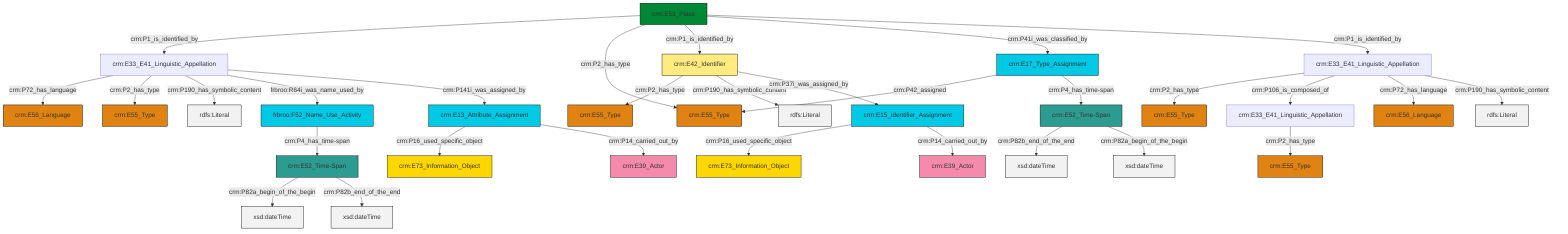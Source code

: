 graph TD
classDef Literal fill:#f2f2f2,stroke:#000000;
classDef CRM_Entity fill:#FFFFFF,stroke:#000000;
classDef Temporal_Entity fill:#00C9E6, stroke:#000000;
classDef Type fill:#E18312, stroke:#000000;
classDef Time-Span fill:#2C9C91, stroke:#000000;
classDef Appellation fill:#FFEB7F, stroke:#000000;
classDef Place fill:#008836, stroke:#000000;
classDef Persistent_Item fill:#B266B2, stroke:#000000;
classDef Conceptual_Object fill:#FFD700, stroke:#000000;
classDef Physical_Thing fill:#D2B48C, stroke:#000000;
classDef Actor fill:#f58aad, stroke:#000000;
classDef PC_Classes fill:#4ce600, stroke:#000000;
classDef Multi fill:#cccccc,stroke:#000000;

2["crm:E42_Identifier"]:::Appellation -->|crm:P2_has_type| 3["crm:E55_Type"]:::Type
4["crm:E13_Attribute_Assignment"]:::Temporal_Entity -->|crm:P16_used_specific_object| 5["crm:E73_Information_Object"]:::Conceptual_Object
2["crm:E42_Identifier"]:::Appellation -->|crm:P190_has_symbolic_content| 12[rdfs:Literal]:::Literal
13["crm:E33_E41_Linguistic_Appellation"]:::Default -->|crm:P2_has_type| 14["crm:E55_Type"]:::Type
16["crm:E52_Time-Span"]:::Time-Span -->|crm:P82a_begin_of_the_begin| 17[xsd:dateTime]:::Literal
24["crm:E33_E41_Linguistic_Appellation"]:::Default -->|crm:P72_has_language| 25["crm:E56_Language"]:::Type
13["crm:E33_E41_Linguistic_Appellation"]:::Default -->|crm:P106_is_composed_of| 22["crm:E33_E41_Linguistic_Appellation"]:::Default
26["crm:E52_Time-Span"]:::Time-Span -->|crm:P82b_end_of_the_end| 27[xsd:dateTime]:::Literal
28["crm:E15_Identifier_Assignment"]:::Temporal_Entity -->|crm:P16_used_specific_object| 6["crm:E73_Information_Object"]:::Conceptual_Object
22["crm:E33_E41_Linguistic_Appellation"]:::Default -->|crm:P2_has_type| 29["crm:E55_Type"]:::Type
13["crm:E33_E41_Linguistic_Appellation"]:::Default -->|crm:P72_has_language| 0["crm:E56_Language"]:::Type
19["crm:E53_Place"]:::Place -->|crm:P1_is_identified_by| 24["crm:E33_E41_Linguistic_Appellation"]:::Default
28["crm:E15_Identifier_Assignment"]:::Temporal_Entity -->|crm:P14_carried_out_by| 33["crm:E39_Actor"]:::Actor
34["crm:E17_Type_Assignment"]:::Temporal_Entity -->|crm:P42_assigned| 8["crm:E55_Type"]:::Type
24["crm:E33_E41_Linguistic_Appellation"]:::Default -->|crm:P2_has_type| 35["crm:E55_Type"]:::Type
34["crm:E17_Type_Assignment"]:::Temporal_Entity -->|crm:P4_has_time-span| 26["crm:E52_Time-Span"]:::Time-Span
24["crm:E33_E41_Linguistic_Appellation"]:::Default -->|crm:P190_has_symbolic_content| 42[rdfs:Literal]:::Literal
19["crm:E53_Place"]:::Place -->|crm:P2_has_type| 8["crm:E55_Type"]:::Type
13["crm:E33_E41_Linguistic_Appellation"]:::Default -->|crm:P190_has_symbolic_content| 43[rdfs:Literal]:::Literal
19["crm:E53_Place"]:::Place -->|crm:P1_is_identified_by| 2["crm:E42_Identifier"]:::Appellation
24["crm:E33_E41_Linguistic_Appellation"]:::Default -->|frbroo:R64i_was_name_used_by| 10["frbroo:F52_Name_Use_Activity"]:::Temporal_Entity
2["crm:E42_Identifier"]:::Appellation -->|crm:P37i_was_assigned_by| 28["crm:E15_Identifier_Assignment"]:::Temporal_Entity
24["crm:E33_E41_Linguistic_Appellation"]:::Default -->|crm:P141i_was_assigned_by| 4["crm:E13_Attribute_Assignment"]:::Temporal_Entity
4["crm:E13_Attribute_Assignment"]:::Temporal_Entity -->|crm:P14_carried_out_by| 44["crm:E39_Actor"]:::Actor
19["crm:E53_Place"]:::Place -->|crm:P41i_was_classified_by| 34["crm:E17_Type_Assignment"]:::Temporal_Entity
16["crm:E52_Time-Span"]:::Time-Span -->|crm:P82b_end_of_the_end| 51[xsd:dateTime]:::Literal
10["frbroo:F52_Name_Use_Activity"]:::Temporal_Entity -->|crm:P4_has_time-span| 16["crm:E52_Time-Span"]:::Time-Span
26["crm:E52_Time-Span"]:::Time-Span -->|crm:P82a_begin_of_the_begin| 52[xsd:dateTime]:::Literal
19["crm:E53_Place"]:::Place -->|crm:P1_is_identified_by| 13["crm:E33_E41_Linguistic_Appellation"]:::Default